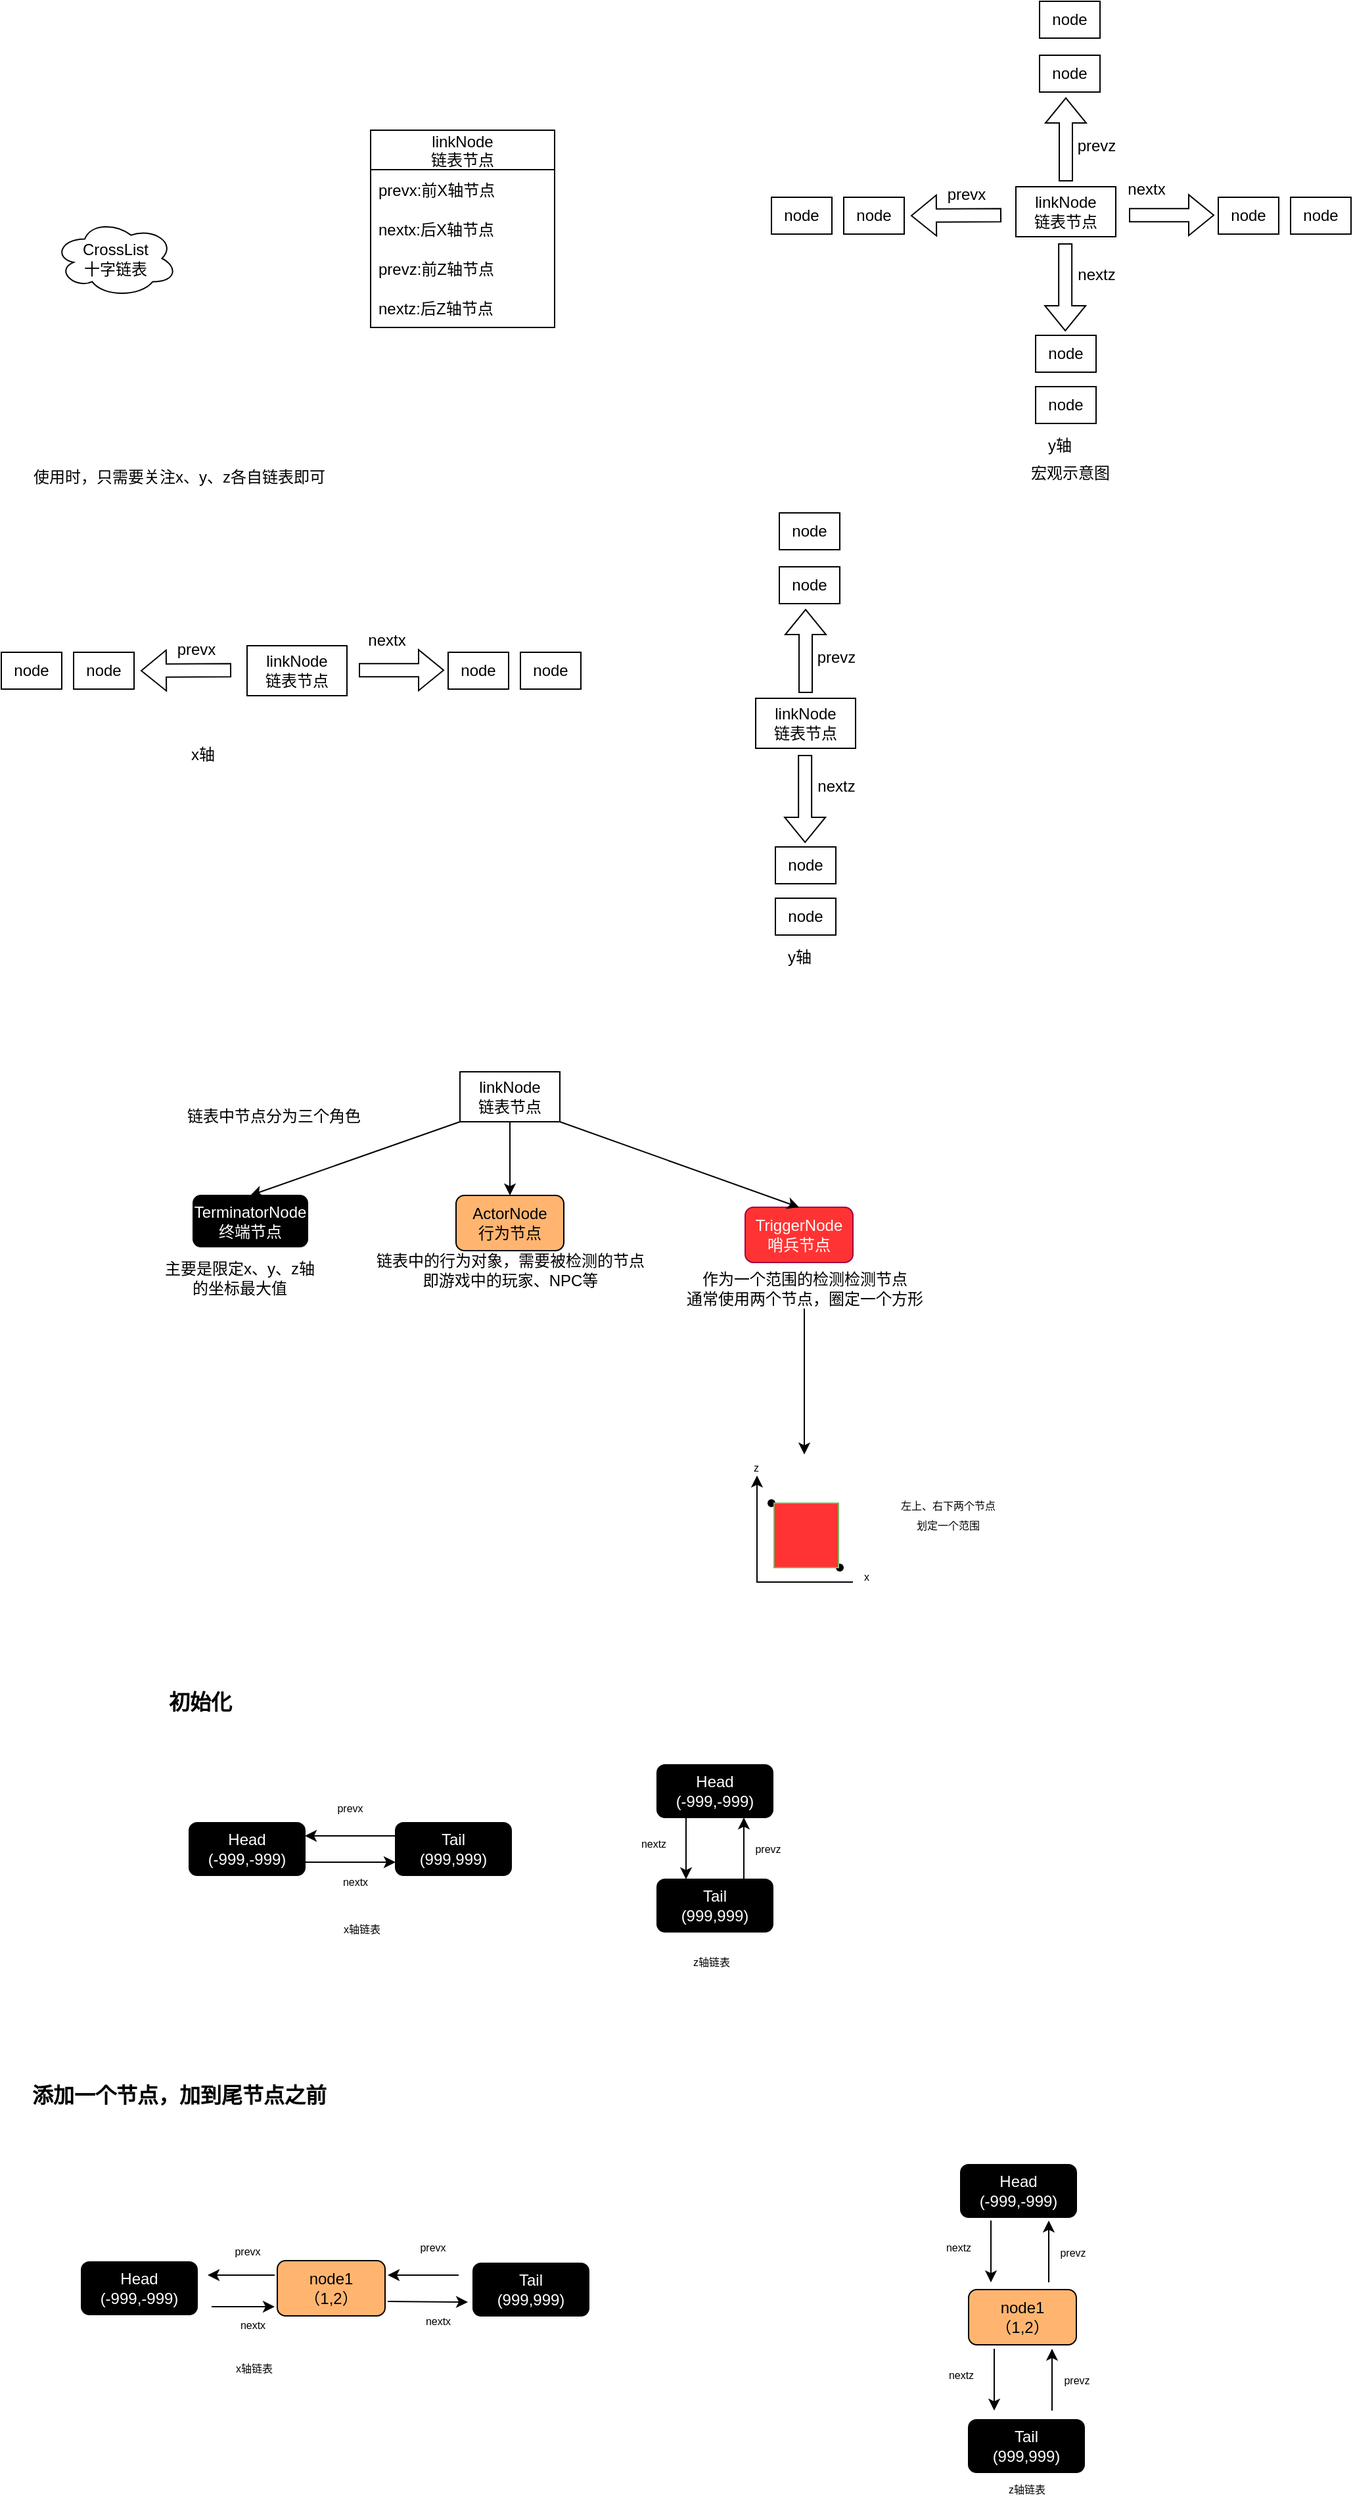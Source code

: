 <mxfile version="15.5.9" type="github">
  <diagram id="7__NHR40UmP4EpxoBmli" name="Page-1">
    <mxGraphModel dx="1950" dy="1244" grid="0" gridSize="10" guides="1" tooltips="1" connect="1" arrows="1" fold="1" page="0" pageScale="1" pageWidth="827" pageHeight="1169" math="0" shadow="0">
      <root>
        <mxCell id="0" />
        <mxCell id="1" parent="0" />
        <mxCell id="J2Jdq49523zMRXXccdFL-5" value="&lt;span&gt;CrossList&lt;/span&gt;&lt;br&gt;&lt;span&gt;十字链表&lt;/span&gt;" style="ellipse;shape=cloud;whiteSpace=wrap;html=1;" vertex="1" parent="1">
          <mxGeometry x="-86" y="-48" width="94" height="59" as="geometry" />
        </mxCell>
        <mxCell id="J2Jdq49523zMRXXccdFL-6" value="&lt;font color=&quot;#ffffff&quot;&gt;TerminatorNode&lt;br&gt;终端节点&lt;/font&gt;" style="rounded=1;whiteSpace=wrap;html=1;strokeColor=#000000;fillColor=#000000;" vertex="1" parent="1">
          <mxGeometry x="20" y="694" width="87" height="39" as="geometry" />
        </mxCell>
        <mxCell id="J2Jdq49523zMRXXccdFL-7" value="&lt;span&gt;linkNode&lt;/span&gt;&lt;br&gt;&lt;span&gt;链表节点&lt;/span&gt;" style="rounded=0;whiteSpace=wrap;html=1;" vertex="1" parent="1">
          <mxGeometry x="223" y="600" width="76" height="38" as="geometry" />
        </mxCell>
        <mxCell id="J2Jdq49523zMRXXccdFL-8" value="" style="endArrow=classic;html=1;rounded=0;exitX=0;exitY=1;exitDx=0;exitDy=0;entryX=0.5;entryY=0;entryDx=0;entryDy=0;" edge="1" parent="1" source="J2Jdq49523zMRXXccdFL-7" target="J2Jdq49523zMRXXccdFL-6">
          <mxGeometry width="50" height="50" relative="1" as="geometry">
            <mxPoint x="325" y="825" as="sourcePoint" />
            <mxPoint x="375" y="775" as="targetPoint" />
          </mxGeometry>
        </mxCell>
        <mxCell id="J2Jdq49523zMRXXccdFL-10" value="ActorNode&lt;br&gt;行为节点" style="rounded=1;whiteSpace=wrap;html=1;fillColor=#FFB570;" vertex="1" parent="1">
          <mxGeometry x="220" y="694" width="82" height="42" as="geometry" />
        </mxCell>
        <mxCell id="J2Jdq49523zMRXXccdFL-11" value="" style="endArrow=classic;html=1;rounded=0;exitX=0.5;exitY=1;exitDx=0;exitDy=0;entryX=0.5;entryY=0;entryDx=0;entryDy=0;" edge="1" parent="1" target="J2Jdq49523zMRXXccdFL-10" source="J2Jdq49523zMRXXccdFL-7">
          <mxGeometry width="50" height="50" relative="1" as="geometry">
            <mxPoint x="259" y="638" as="sourcePoint" />
            <mxPoint x="489" y="775" as="targetPoint" />
          </mxGeometry>
        </mxCell>
        <mxCell id="J2Jdq49523zMRXXccdFL-12" value="TriggerNode&lt;br&gt;哨兵节点" style="rounded=1;whiteSpace=wrap;html=1;fillColor=#FF3333;fontColor=#ffffff;strokeColor=#A50040;" vertex="1" parent="1">
          <mxGeometry x="440" y="703" width="82" height="42" as="geometry" />
        </mxCell>
        <mxCell id="J2Jdq49523zMRXXccdFL-13" value="" style="endArrow=classic;html=1;rounded=0;exitX=1;exitY=1;exitDx=0;exitDy=0;entryX=0.5;entryY=0;entryDx=0;entryDy=0;" edge="1" parent="1" target="J2Jdq49523zMRXXccdFL-12" source="J2Jdq49523zMRXXccdFL-7">
          <mxGeometry width="50" height="50" relative="1" as="geometry">
            <mxPoint x="463" y="638" as="sourcePoint" />
            <mxPoint x="615" y="775" as="targetPoint" />
          </mxGeometry>
        </mxCell>
        <mxCell id="J2Jdq49523zMRXXccdFL-14" value="&lt;span&gt;linkNode&lt;/span&gt;&lt;br&gt;&lt;span&gt;链表节点&lt;/span&gt;" style="rounded=0;whiteSpace=wrap;html=1;" vertex="1" parent="1">
          <mxGeometry x="448" y="316" width="76" height="38" as="geometry" />
        </mxCell>
        <mxCell id="J2Jdq49523zMRXXccdFL-19" value="linkNode&#xa;链表节点" style="swimlane;fontStyle=0;childLayout=stackLayout;horizontal=1;startSize=30;horizontalStack=0;resizeParent=1;resizeParentMax=0;resizeLast=0;collapsible=1;marginBottom=0;" vertex="1" parent="1">
          <mxGeometry x="155" y="-116" width="140" height="150" as="geometry" />
        </mxCell>
        <mxCell id="J2Jdq49523zMRXXccdFL-20" value="prevx:前X轴节点" style="text;strokeColor=none;fillColor=none;align=left;verticalAlign=middle;spacingLeft=4;spacingRight=4;overflow=hidden;points=[[0,0.5],[1,0.5]];portConstraint=eastwest;rotatable=0;" vertex="1" parent="J2Jdq49523zMRXXccdFL-19">
          <mxGeometry y="30" width="140" height="30" as="geometry" />
        </mxCell>
        <mxCell id="J2Jdq49523zMRXXccdFL-21" value="nextx:后X轴节点" style="text;strokeColor=none;fillColor=none;align=left;verticalAlign=middle;spacingLeft=4;spacingRight=4;overflow=hidden;points=[[0,0.5],[1,0.5]];portConstraint=eastwest;rotatable=0;" vertex="1" parent="J2Jdq49523zMRXXccdFL-19">
          <mxGeometry y="60" width="140" height="30" as="geometry" />
        </mxCell>
        <mxCell id="J2Jdq49523zMRXXccdFL-34" value="prevz:前Z轴节点" style="text;strokeColor=none;fillColor=none;align=left;verticalAlign=middle;spacingLeft=4;spacingRight=4;overflow=hidden;points=[[0,0.5],[1,0.5]];portConstraint=eastwest;rotatable=0;" vertex="1" parent="J2Jdq49523zMRXXccdFL-19">
          <mxGeometry y="90" width="140" height="30" as="geometry" />
        </mxCell>
        <mxCell id="J2Jdq49523zMRXXccdFL-33" value="nextz:后Z轴节点" style="text;strokeColor=none;fillColor=none;align=left;verticalAlign=middle;spacingLeft=4;spacingRight=4;overflow=hidden;points=[[0,0.5],[1,0.5]];portConstraint=eastwest;rotatable=0;" vertex="1" parent="J2Jdq49523zMRXXccdFL-19">
          <mxGeometry y="120" width="140" height="30" as="geometry" />
        </mxCell>
        <mxCell id="J2Jdq49523zMRXXccdFL-36" value="" style="shape=flexArrow;endArrow=classic;html=1;rounded=0;" edge="1" parent="1">
          <mxGeometry width="50" height="50" relative="1" as="geometry">
            <mxPoint x="486" y="312" as="sourcePoint" />
            <mxPoint x="486" y="248" as="targetPoint" />
          </mxGeometry>
        </mxCell>
        <mxCell id="J2Jdq49523zMRXXccdFL-37" value="" style="shape=flexArrow;endArrow=classic;html=1;rounded=0;" edge="1" parent="1">
          <mxGeometry width="50" height="50" relative="1" as="geometry">
            <mxPoint x="485.58" y="359" as="sourcePoint" />
            <mxPoint x="485.58" y="426" as="targetPoint" />
          </mxGeometry>
        </mxCell>
        <mxCell id="J2Jdq49523zMRXXccdFL-38" value="" style="shape=flexArrow;endArrow=classic;html=1;rounded=0;" edge="1" parent="1">
          <mxGeometry width="50" height="50" relative="1" as="geometry">
            <mxPoint x="732" y="-51.42" as="sourcePoint" />
            <mxPoint x="797" y="-51.42" as="targetPoint" />
          </mxGeometry>
        </mxCell>
        <mxCell id="J2Jdq49523zMRXXccdFL-39" value="" style="shape=flexArrow;endArrow=classic;html=1;rounded=0;" edge="1" parent="1">
          <mxGeometry width="50" height="50" relative="1" as="geometry">
            <mxPoint x="635" y="-51.42" as="sourcePoint" />
            <mxPoint x="566" y="-51" as="targetPoint" />
          </mxGeometry>
        </mxCell>
        <mxCell id="J2Jdq49523zMRXXccdFL-40" value="prevx" style="text;html=1;align=center;verticalAlign=middle;resizable=0;points=[];autosize=1;strokeColor=none;fillColor=none;" vertex="1" parent="1">
          <mxGeometry x="588" y="-76" width="40" height="18" as="geometry" />
        </mxCell>
        <mxCell id="J2Jdq49523zMRXXccdFL-41" value="nextx" style="text;html=1;align=center;verticalAlign=middle;resizable=0;points=[];autosize=1;strokeColor=none;fillColor=none;" vertex="1" parent="1">
          <mxGeometry x="725" y="-80" width="39" height="18" as="geometry" />
        </mxCell>
        <mxCell id="J2Jdq49523zMRXXccdFL-42" value="prevz" style="text;html=1;align=center;verticalAlign=middle;resizable=0;points=[];autosize=1;strokeColor=none;fillColor=none;" vertex="1" parent="1">
          <mxGeometry x="489" y="276" width="40" height="18" as="geometry" />
        </mxCell>
        <mxCell id="J2Jdq49523zMRXXccdFL-43" value="nextz" style="text;html=1;align=center;verticalAlign=middle;resizable=0;points=[];autosize=1;strokeColor=none;fillColor=none;" vertex="1" parent="1">
          <mxGeometry x="489" y="374" width="39" height="18" as="geometry" />
        </mxCell>
        <mxCell id="J2Jdq49523zMRXXccdFL-44" value="node" style="rounded=0;whiteSpace=wrap;html=1;" vertex="1" parent="1">
          <mxGeometry x="855" y="-65" width="46" height="28" as="geometry" />
        </mxCell>
        <mxCell id="J2Jdq49523zMRXXccdFL-45" value="node" style="rounded=0;whiteSpace=wrap;html=1;" vertex="1" parent="1">
          <mxGeometry x="800" y="-65" width="46" height="28" as="geometry" />
        </mxCell>
        <mxCell id="J2Jdq49523zMRXXccdFL-46" value="node" style="rounded=0;whiteSpace=wrap;html=1;" vertex="1" parent="1">
          <mxGeometry x="515" y="-65" width="46" height="28" as="geometry" />
        </mxCell>
        <mxCell id="J2Jdq49523zMRXXccdFL-47" value="node" style="rounded=0;whiteSpace=wrap;html=1;" vertex="1" parent="1">
          <mxGeometry x="466" y="175" width="46" height="28" as="geometry" />
        </mxCell>
        <mxCell id="J2Jdq49523zMRXXccdFL-48" value="node" style="rounded=0;whiteSpace=wrap;html=1;" vertex="1" parent="1">
          <mxGeometry x="466" y="216" width="46" height="28" as="geometry" />
        </mxCell>
        <mxCell id="J2Jdq49523zMRXXccdFL-49" value="node" style="rounded=0;whiteSpace=wrap;html=1;" vertex="1" parent="1">
          <mxGeometry x="460" y="-65" width="46" height="28" as="geometry" />
        </mxCell>
        <mxCell id="J2Jdq49523zMRXXccdFL-50" value="node" style="rounded=0;whiteSpace=wrap;html=1;" vertex="1" parent="1">
          <mxGeometry x="463" y="429" width="46" height="28" as="geometry" />
        </mxCell>
        <mxCell id="J2Jdq49523zMRXXccdFL-51" value="node" style="rounded=0;whiteSpace=wrap;html=1;" vertex="1" parent="1">
          <mxGeometry x="463" y="468" width="46" height="28" as="geometry" />
        </mxCell>
        <mxCell id="J2Jdq49523zMRXXccdFL-52" value="链表中节点分为三个角色" style="text;html=1;align=center;verticalAlign=middle;resizable=0;points=[];autosize=1;strokeColor=none;fillColor=none;" vertex="1" parent="1">
          <mxGeometry x="10" y="625" width="142" height="18" as="geometry" />
        </mxCell>
        <mxCell id="J2Jdq49523zMRXXccdFL-53" value="主要是限定x、y、z轴&lt;br&gt;的坐标最大值" style="text;html=1;align=center;verticalAlign=middle;resizable=0;points=[];autosize=1;strokeColor=none;fillColor=none;" vertex="1" parent="1">
          <mxGeometry x="-7" y="741" width="124" height="31" as="geometry" />
        </mxCell>
        <mxCell id="J2Jdq49523zMRXXccdFL-54" value="链表中的行为对象，需要被检测的节点&lt;br&gt;即游戏中的玩家、NPC等" style="text;html=1;align=center;verticalAlign=middle;resizable=0;points=[];autosize=1;strokeColor=none;fillColor=none;" vertex="1" parent="1">
          <mxGeometry x="154" y="735" width="214" height="31" as="geometry" />
        </mxCell>
        <mxCell id="J2Jdq49523zMRXXccdFL-55" value="作为一个范围的检测检测节点&lt;br&gt;通常使用两个节点，圈定一个方形" style="text;html=1;align=center;verticalAlign=middle;resizable=0;points=[];autosize=1;strokeColor=none;fillColor=none;" vertex="1" parent="1">
          <mxGeometry x="390" y="749" width="190" height="31" as="geometry" />
        </mxCell>
        <mxCell id="J2Jdq49523zMRXXccdFL-56" value="宏观示意图" style="text;html=1;align=center;verticalAlign=middle;resizable=0;points=[];autosize=1;strokeColor=none;fillColor=none;" vertex="1" parent="1">
          <mxGeometry x="652" y="136" width="70" height="18" as="geometry" />
        </mxCell>
        <mxCell id="J2Jdq49523zMRXXccdFL-57" value="&lt;span&gt;linkNode&lt;/span&gt;&lt;br&gt;&lt;span&gt;链表节点&lt;/span&gt;" style="rounded=0;whiteSpace=wrap;html=1;" vertex="1" parent="1">
          <mxGeometry x="61" y="276" width="76" height="38" as="geometry" />
        </mxCell>
        <mxCell id="J2Jdq49523zMRXXccdFL-58" value="" style="shape=flexArrow;endArrow=classic;html=1;rounded=0;" edge="1" parent="1">
          <mxGeometry width="50" height="50" relative="1" as="geometry">
            <mxPoint x="146" y="294.58" as="sourcePoint" />
            <mxPoint x="211" y="294.58" as="targetPoint" />
          </mxGeometry>
        </mxCell>
        <mxCell id="J2Jdq49523zMRXXccdFL-59" value="" style="shape=flexArrow;endArrow=classic;html=1;rounded=0;" edge="1" parent="1">
          <mxGeometry width="50" height="50" relative="1" as="geometry">
            <mxPoint x="49" y="294.58" as="sourcePoint" />
            <mxPoint x="-20" y="295" as="targetPoint" />
          </mxGeometry>
        </mxCell>
        <mxCell id="J2Jdq49523zMRXXccdFL-60" value="prevx" style="text;html=1;align=center;verticalAlign=middle;resizable=0;points=[];autosize=1;strokeColor=none;fillColor=none;" vertex="1" parent="1">
          <mxGeometry x="2" y="270" width="40" height="18" as="geometry" />
        </mxCell>
        <mxCell id="J2Jdq49523zMRXXccdFL-61" value="nextx" style="text;html=1;align=center;verticalAlign=middle;resizable=0;points=[];autosize=1;strokeColor=none;fillColor=none;" vertex="1" parent="1">
          <mxGeometry x="147" y="263" width="39" height="18" as="geometry" />
        </mxCell>
        <mxCell id="J2Jdq49523zMRXXccdFL-62" value="node" style="rounded=0;whiteSpace=wrap;html=1;" vertex="1" parent="1">
          <mxGeometry x="269" y="281" width="46" height="28" as="geometry" />
        </mxCell>
        <mxCell id="J2Jdq49523zMRXXccdFL-63" value="node" style="rounded=0;whiteSpace=wrap;html=1;" vertex="1" parent="1">
          <mxGeometry x="214" y="281" width="46" height="28" as="geometry" />
        </mxCell>
        <mxCell id="J2Jdq49523zMRXXccdFL-64" value="node" style="rounded=0;whiteSpace=wrap;html=1;" vertex="1" parent="1">
          <mxGeometry x="-71" y="281" width="46" height="28" as="geometry" />
        </mxCell>
        <mxCell id="J2Jdq49523zMRXXccdFL-65" value="node" style="rounded=0;whiteSpace=wrap;html=1;" vertex="1" parent="1">
          <mxGeometry x="-126" y="281" width="46" height="28" as="geometry" />
        </mxCell>
        <mxCell id="J2Jdq49523zMRXXccdFL-66" value="使用时，只需要关注x、y、z各自链表即可" style="text;html=1;align=center;verticalAlign=middle;resizable=0;points=[];autosize=1;strokeColor=none;fillColor=none;" vertex="1" parent="1">
          <mxGeometry x="-107" y="139" width="232" height="18" as="geometry" />
        </mxCell>
        <mxCell id="J2Jdq49523zMRXXccdFL-67" value="x轴" style="text;html=1;align=center;verticalAlign=middle;resizable=0;points=[];autosize=1;strokeColor=none;fillColor=none;" vertex="1" parent="1">
          <mxGeometry x="13" y="350" width="28" height="18" as="geometry" />
        </mxCell>
        <mxCell id="J2Jdq49523zMRXXccdFL-68" value="y轴" style="text;html=1;align=center;verticalAlign=middle;resizable=0;points=[];autosize=1;strokeColor=none;fillColor=none;" vertex="1" parent="1">
          <mxGeometry x="467" y="504" width="28" height="18" as="geometry" />
        </mxCell>
        <mxCell id="J2Jdq49523zMRXXccdFL-69" value="" style="shape=waypoint;sketch=0;size=6;pointerEvents=1;points=[];fillColor=none;resizable=0;rotatable=0;perimeter=centerPerimeter;snapToPoint=1;" vertex="1" parent="1">
          <mxGeometry x="492" y="957" width="40" height="40" as="geometry" />
        </mxCell>
        <mxCell id="J2Jdq49523zMRXXccdFL-70" value="" style="shape=waypoint;sketch=0;size=6;pointerEvents=1;points=[];fillColor=none;resizable=0;rotatable=0;perimeter=centerPerimeter;snapToPoint=1;" vertex="1" parent="1">
          <mxGeometry x="440" y="908" width="40" height="40" as="geometry" />
        </mxCell>
        <mxCell id="J2Jdq49523zMRXXccdFL-71" value="" style="whiteSpace=wrap;html=1;aspect=fixed;fillColor=#FF3333;strokeColor=#82b366;" vertex="1" parent="1">
          <mxGeometry x="462" y="928" width="49" height="49" as="geometry" />
        </mxCell>
        <mxCell id="J2Jdq49523zMRXXccdFL-72" value="" style="endArrow=classic;html=1;rounded=0;" edge="1" parent="1" source="J2Jdq49523zMRXXccdFL-55">
          <mxGeometry width="50" height="50" relative="1" as="geometry">
            <mxPoint x="436" y="776" as="sourcePoint" />
            <mxPoint x="485" y="891" as="targetPoint" />
          </mxGeometry>
        </mxCell>
        <mxCell id="J2Jdq49523zMRXXccdFL-73" value="&lt;font style=&quot;font-size: 8px&quot;&gt;左上、右下两个节点&lt;br style=&quot;font-size: 8px&quot;&gt;划定一个范围&lt;/font&gt;" style="text;html=1;align=center;verticalAlign=middle;resizable=0;points=[];autosize=1;strokeColor=none;fillColor=none;" vertex="1" parent="1">
          <mxGeometry x="535" y="920" width="118" height="31" as="geometry" />
        </mxCell>
        <mxCell id="J2Jdq49523zMRXXccdFL-74" value="" style="edgeStyle=segmentEdgeStyle;endArrow=classic;html=1;rounded=0;fontSize=8;" edge="1" parent="1">
          <mxGeometry width="50" height="50" relative="1" as="geometry">
            <mxPoint x="522" y="988" as="sourcePoint" />
            <mxPoint x="449" y="907" as="targetPoint" />
          </mxGeometry>
        </mxCell>
        <mxCell id="J2Jdq49523zMRXXccdFL-75" value="x" style="text;html=1;align=center;verticalAlign=middle;resizable=0;points=[];autosize=1;strokeColor=none;fillColor=none;fontSize=8;" vertex="1" parent="1">
          <mxGeometry x="524" y="977" width="16" height="14" as="geometry" />
        </mxCell>
        <mxCell id="J2Jdq49523zMRXXccdFL-76" value="z" style="text;html=1;align=center;verticalAlign=middle;resizable=0;points=[];autosize=1;strokeColor=none;fillColor=none;fontSize=8;" vertex="1" parent="1">
          <mxGeometry x="440" y="894" width="16" height="14" as="geometry" />
        </mxCell>
        <mxCell id="J2Jdq49523zMRXXccdFL-78" value="&lt;font style=&quot;font-size: 16px&quot;&gt;&lt;b&gt;初始化&lt;/b&gt;&lt;/font&gt;" style="text;html=1;align=center;verticalAlign=middle;resizable=0;points=[];autosize=1;strokeColor=none;fillColor=none;fontSize=8;" vertex="1" parent="1">
          <mxGeometry x="-4" y="1071" width="58" height="15" as="geometry" />
        </mxCell>
        <mxCell id="J2Jdq49523zMRXXccdFL-80" value="&lt;span style=&quot;color: rgb(255 , 255 , 255)&quot;&gt;Head&lt;/span&gt;&lt;br style=&quot;color: rgb(255 , 255 , 255)&quot;&gt;&lt;span style=&quot;color: rgb(255 , 255 , 255)&quot;&gt;(-999,-999)&lt;/span&gt;" style="rounded=1;whiteSpace=wrap;html=1;strokeColor=#000000;fillColor=#000000;" vertex="1" parent="1">
          <mxGeometry x="373" y="1127" width="88" height="40" as="geometry" />
        </mxCell>
        <mxCell id="J2Jdq49523zMRXXccdFL-81" value="&lt;span style=&quot;color: rgb(255 , 255 , 255)&quot;&gt;Tail&lt;/span&gt;&lt;br style=&quot;color: rgb(255 , 255 , 255)&quot;&gt;&lt;span style=&quot;color: rgb(255 , 255 , 255)&quot;&gt;(999,999)&lt;/span&gt;" style="rounded=1;whiteSpace=wrap;html=1;strokeColor=#000000;fillColor=#000000;" vertex="1" parent="1">
          <mxGeometry x="373" y="1214" width="88" height="40" as="geometry" />
        </mxCell>
        <mxCell id="J2Jdq49523zMRXXccdFL-82" value="" style="endArrow=classic;html=1;rounded=0;fontSize=8;fontColor=#FFFFFF;exitX=0.25;exitY=1;exitDx=0;exitDy=0;entryX=0.25;entryY=0;entryDx=0;entryDy=0;" edge="1" parent="1" source="J2Jdq49523zMRXXccdFL-80" target="J2Jdq49523zMRXXccdFL-81">
          <mxGeometry width="50" height="50" relative="1" as="geometry">
            <mxPoint x="812" y="1116" as="sourcePoint" />
            <mxPoint x="862" y="1066" as="targetPoint" />
          </mxGeometry>
        </mxCell>
        <mxCell id="J2Jdq49523zMRXXccdFL-83" value="&lt;font color=&quot;#000000&quot;&gt;nextz&lt;/font&gt;" style="text;html=1;align=center;verticalAlign=middle;resizable=0;points=[];autosize=1;strokeColor=none;fillColor=none;fontSize=8;fontColor=#FFFFFF;" vertex="1" parent="1">
          <mxGeometry x="350" y="1180" width="39" height="14" as="geometry" />
        </mxCell>
        <mxCell id="J2Jdq49523zMRXXccdFL-84" value="" style="endArrow=classic;html=1;rounded=0;fontSize=8;fontColor=#000000;exitX=0.75;exitY=0;exitDx=0;exitDy=0;entryX=0.75;entryY=1;entryDx=0;entryDy=0;" edge="1" parent="1" source="J2Jdq49523zMRXXccdFL-81" target="J2Jdq49523zMRXXccdFL-80">
          <mxGeometry width="50" height="50" relative="1" as="geometry">
            <mxPoint x="812" y="1116" as="sourcePoint" />
            <mxPoint x="862" y="1066" as="targetPoint" />
          </mxGeometry>
        </mxCell>
        <mxCell id="J2Jdq49523zMRXXccdFL-85" value="prevz" style="text;html=1;align=center;verticalAlign=middle;resizable=0;points=[];autosize=1;strokeColor=none;fillColor=none;fontSize=8;fontColor=#000000;" vertex="1" parent="1">
          <mxGeometry x="437" y="1184" width="40" height="14" as="geometry" />
        </mxCell>
        <mxCell id="J2Jdq49523zMRXXccdFL-86" value="z轴链表" style="text;html=1;align=center;verticalAlign=middle;resizable=0;points=[];autosize=1;strokeColor=none;fillColor=none;fontSize=8;fontColor=#000000;" vertex="1" parent="1">
          <mxGeometry x="388" y="1270" width="52" height="14" as="geometry" />
        </mxCell>
        <mxCell id="J2Jdq49523zMRXXccdFL-87" value="&lt;font color=&quot;#ffffff&quot;&gt;Head&lt;br&gt;(-999,-999)&lt;br&gt;&lt;/font&gt;" style="rounded=1;whiteSpace=wrap;html=1;strokeColor=#000000;fillColor=#000000;" vertex="1" parent="1">
          <mxGeometry x="17" y="1171" width="88" height="40" as="geometry" />
        </mxCell>
        <mxCell id="J2Jdq49523zMRXXccdFL-88" value="&lt;font color=&quot;#ffffff&quot;&gt;Tail&lt;br&gt;(999,999)&lt;br&gt;&lt;/font&gt;" style="rounded=1;whiteSpace=wrap;html=1;strokeColor=#000000;fillColor=#000000;" vertex="1" parent="1">
          <mxGeometry x="174" y="1171" width="88" height="40" as="geometry" />
        </mxCell>
        <mxCell id="J2Jdq49523zMRXXccdFL-90" value="&lt;font color=&quot;#000000&quot;&gt;nextx&lt;/font&gt;" style="text;html=1;align=center;verticalAlign=middle;resizable=0;points=[];autosize=1;strokeColor=none;fillColor=none;fontSize=8;fontColor=#FFFFFF;" vertex="1" parent="1">
          <mxGeometry x="123" y="1209" width="39" height="14" as="geometry" />
        </mxCell>
        <mxCell id="J2Jdq49523zMRXXccdFL-92" value="prevx" style="text;html=1;align=center;verticalAlign=middle;resizable=0;points=[];autosize=1;strokeColor=none;fillColor=none;fontSize=8;fontColor=#000000;" vertex="1" parent="1">
          <mxGeometry x="119" y="1153" width="40" height="14" as="geometry" />
        </mxCell>
        <mxCell id="J2Jdq49523zMRXXccdFL-93" value="x轴链表" style="text;html=1;align=center;verticalAlign=middle;resizable=0;points=[];autosize=1;strokeColor=none;fillColor=none;fontSize=8;fontColor=#000000;" vertex="1" parent="1">
          <mxGeometry x="122" y="1245" width="52" height="14" as="geometry" />
        </mxCell>
        <mxCell id="J2Jdq49523zMRXXccdFL-95" value="" style="endArrow=classic;html=1;rounded=0;fontSize=8;fontColor=#000000;exitX=0;exitY=0.25;exitDx=0;exitDy=0;entryX=1;entryY=0.25;entryDx=0;entryDy=0;" edge="1" parent="1" source="J2Jdq49523zMRXXccdFL-88" target="J2Jdq49523zMRXXccdFL-87">
          <mxGeometry width="50" height="50" relative="1" as="geometry">
            <mxPoint x="292" y="1116" as="sourcePoint" />
            <mxPoint x="342" y="1066" as="targetPoint" />
          </mxGeometry>
        </mxCell>
        <mxCell id="J2Jdq49523zMRXXccdFL-96" value="" style="endArrow=classic;html=1;rounded=0;fontSize=8;fontColor=#000000;exitX=1;exitY=0.75;exitDx=0;exitDy=0;entryX=0;entryY=0.75;entryDx=0;entryDy=0;" edge="1" parent="1" source="J2Jdq49523zMRXXccdFL-87" target="J2Jdq49523zMRXXccdFL-88">
          <mxGeometry width="50" height="50" relative="1" as="geometry">
            <mxPoint x="184" y="1191" as="sourcePoint" />
            <mxPoint x="115" y="1191" as="targetPoint" />
          </mxGeometry>
        </mxCell>
        <mxCell id="J2Jdq49523zMRXXccdFL-97" value="&lt;span style=&quot;font-size: 16px&quot;&gt;&lt;b&gt;添加一个节点，加到尾节点之前&lt;/b&gt;&lt;/span&gt;" style="text;html=1;align=center;verticalAlign=middle;resizable=0;points=[];autosize=1;strokeColor=none;fillColor=none;fontSize=8;" vertex="1" parent="1">
          <mxGeometry x="-108" y="1370" width="234" height="15" as="geometry" />
        </mxCell>
        <mxCell id="J2Jdq49523zMRXXccdFL-98" value="&lt;span style=&quot;color: rgb(255 , 255 , 255)&quot;&gt;Head&lt;/span&gt;&lt;br style=&quot;color: rgb(255 , 255 , 255)&quot;&gt;&lt;span style=&quot;color: rgb(255 , 255 , 255)&quot;&gt;(-999,-999)&lt;/span&gt;" style="rounded=1;whiteSpace=wrap;html=1;strokeColor=#000000;fillColor=#000000;" vertex="1" parent="1">
          <mxGeometry x="604" y="1431" width="88" height="40" as="geometry" />
        </mxCell>
        <mxCell id="J2Jdq49523zMRXXccdFL-99" value="&lt;span style=&quot;color: rgb(255 , 255 , 255)&quot;&gt;Tail&lt;/span&gt;&lt;br style=&quot;color: rgb(255 , 255 , 255)&quot;&gt;&lt;span style=&quot;color: rgb(255 , 255 , 255)&quot;&gt;(999,999)&lt;/span&gt;" style="rounded=1;whiteSpace=wrap;html=1;strokeColor=#000000;fillColor=#000000;" vertex="1" parent="1">
          <mxGeometry x="610" y="1625" width="88" height="40" as="geometry" />
        </mxCell>
        <mxCell id="J2Jdq49523zMRXXccdFL-104" value="z轴链表" style="text;html=1;align=center;verticalAlign=middle;resizable=0;points=[];autosize=1;strokeColor=none;fillColor=none;fontSize=8;fontColor=#000000;" vertex="1" parent="1">
          <mxGeometry x="628" y="1671" width="52" height="14" as="geometry" />
        </mxCell>
        <mxCell id="J2Jdq49523zMRXXccdFL-105" value="&lt;font color=&quot;#ffffff&quot;&gt;Head&lt;br&gt;(-999,-999)&lt;/font&gt;" style="rounded=1;whiteSpace=wrap;html=1;strokeColor=#000000;fillColor=#000000;" vertex="1" parent="1">
          <mxGeometry x="-65" y="1505" width="88" height="40" as="geometry" />
        </mxCell>
        <mxCell id="J2Jdq49523zMRXXccdFL-106" value="&lt;font color=&quot;#ffffff&quot;&gt;Tail&lt;br&gt;(999,999)&lt;/font&gt;" style="rounded=1;whiteSpace=wrap;html=1;strokeColor=#000000;fillColor=#000000;" vertex="1" parent="1">
          <mxGeometry x="233" y="1506" width="88" height="40" as="geometry" />
        </mxCell>
        <mxCell id="J2Jdq49523zMRXXccdFL-109" value="x轴链表" style="text;html=1;align=center;verticalAlign=middle;resizable=0;points=[];autosize=1;strokeColor=none;fillColor=none;fontSize=8;fontColor=#000000;" vertex="1" parent="1">
          <mxGeometry x="40" y="1579" width="52" height="14" as="geometry" />
        </mxCell>
        <mxCell id="J2Jdq49523zMRXXccdFL-112" value="node1&lt;br&gt;（1,2）" style="rounded=1;whiteSpace=wrap;html=1;fillColor=#FFB570;" vertex="1" parent="1">
          <mxGeometry x="84" y="1504" width="82" height="42" as="geometry" />
        </mxCell>
        <mxCell id="J2Jdq49523zMRXXccdFL-115" value="&lt;font color=&quot;#000000&quot;&gt;nextx&lt;/font&gt;" style="text;html=1;align=center;verticalAlign=middle;resizable=0;points=[];autosize=1;strokeColor=none;fillColor=none;fontSize=8;fontColor=#FFFFFF;" vertex="1" parent="1">
          <mxGeometry x="186" y="1543" width="39" height="14" as="geometry" />
        </mxCell>
        <mxCell id="J2Jdq49523zMRXXccdFL-116" value="prevx" style="text;html=1;align=center;verticalAlign=middle;resizable=0;points=[];autosize=1;strokeColor=none;fillColor=none;fontSize=8;fontColor=#000000;" vertex="1" parent="1">
          <mxGeometry x="182" y="1487" width="40" height="14" as="geometry" />
        </mxCell>
        <mxCell id="J2Jdq49523zMRXXccdFL-117" value="" style="endArrow=classic;html=1;rounded=0;fontSize=8;fontColor=#000000;entryX=1;entryY=0.25;entryDx=0;entryDy=0;" edge="1" parent="1">
          <mxGeometry width="50" height="50" relative="1" as="geometry">
            <mxPoint x="222" y="1515" as="sourcePoint" />
            <mxPoint x="168" y="1515" as="targetPoint" />
          </mxGeometry>
        </mxCell>
        <mxCell id="J2Jdq49523zMRXXccdFL-118" value="" style="endArrow=classic;html=1;rounded=0;fontSize=8;fontColor=#000000;exitX=1;exitY=0.75;exitDx=0;exitDy=0;entryX=0;entryY=0.75;entryDx=0;entryDy=0;" edge="1" parent="1">
          <mxGeometry width="50" height="50" relative="1" as="geometry">
            <mxPoint x="168" y="1535" as="sourcePoint" />
            <mxPoint x="229.0" y="1535.5" as="targetPoint" />
          </mxGeometry>
        </mxCell>
        <mxCell id="J2Jdq49523zMRXXccdFL-119" value="&lt;font color=&quot;#000000&quot;&gt;nextx&lt;/font&gt;" style="text;html=1;align=center;verticalAlign=middle;resizable=0;points=[];autosize=1;strokeColor=none;fillColor=none;fontSize=8;fontColor=#FFFFFF;" vertex="1" parent="1">
          <mxGeometry x="45" y="1546" width="39" height="14" as="geometry" />
        </mxCell>
        <mxCell id="J2Jdq49523zMRXXccdFL-120" value="prevx" style="text;html=1;align=center;verticalAlign=middle;resizable=0;points=[];autosize=1;strokeColor=none;fillColor=none;fontSize=8;fontColor=#000000;" vertex="1" parent="1">
          <mxGeometry x="41" y="1490" width="40" height="14" as="geometry" />
        </mxCell>
        <mxCell id="J2Jdq49523zMRXXccdFL-121" value="" style="endArrow=classic;html=1;rounded=0;fontSize=8;fontColor=#000000;entryX=1;entryY=0.25;entryDx=0;entryDy=0;" edge="1" parent="1">
          <mxGeometry width="50" height="50" relative="1" as="geometry">
            <mxPoint x="82" y="1515" as="sourcePoint" />
            <mxPoint x="31" y="1515" as="targetPoint" />
          </mxGeometry>
        </mxCell>
        <mxCell id="J2Jdq49523zMRXXccdFL-122" value="" style="endArrow=classic;html=1;rounded=0;fontSize=8;fontColor=#000000;" edge="1" parent="1">
          <mxGeometry width="50" height="50" relative="1" as="geometry">
            <mxPoint x="34" y="1539" as="sourcePoint" />
            <mxPoint x="82" y="1539" as="targetPoint" />
          </mxGeometry>
        </mxCell>
        <mxCell id="J2Jdq49523zMRXXccdFL-123" value="node1&lt;br&gt;（1,2）" style="rounded=1;whiteSpace=wrap;html=1;fillColor=#FFB570;" vertex="1" parent="1">
          <mxGeometry x="610" y="1526" width="82" height="42" as="geometry" />
        </mxCell>
        <mxCell id="J2Jdq49523zMRXXccdFL-124" value="" style="endArrow=classic;html=1;rounded=0;fontSize=8;fontColor=#FFFFFF;exitX=0.25;exitY=1;exitDx=0;exitDy=0;entryX=0.25;entryY=0;entryDx=0;entryDy=0;" edge="1" parent="1">
          <mxGeometry width="50" height="50" relative="1" as="geometry">
            <mxPoint x="627" y="1473.5" as="sourcePoint" />
            <mxPoint x="627" y="1520.5" as="targetPoint" />
          </mxGeometry>
        </mxCell>
        <mxCell id="J2Jdq49523zMRXXccdFL-125" value="&lt;font color=&quot;#000000&quot;&gt;nextz&lt;/font&gt;" style="text;html=1;align=center;verticalAlign=middle;resizable=0;points=[];autosize=1;strokeColor=none;fillColor=none;fontSize=8;fontColor=#FFFFFF;" vertex="1" parent="1">
          <mxGeometry x="582" y="1486.5" width="39" height="14" as="geometry" />
        </mxCell>
        <mxCell id="J2Jdq49523zMRXXccdFL-126" value="" style="endArrow=classic;html=1;rounded=0;fontSize=8;fontColor=#000000;exitX=0.75;exitY=0;exitDx=0;exitDy=0;entryX=0.75;entryY=1;entryDx=0;entryDy=0;" edge="1" parent="1">
          <mxGeometry width="50" height="50" relative="1" as="geometry">
            <mxPoint x="671" y="1520.5" as="sourcePoint" />
            <mxPoint x="671" y="1473.5" as="targetPoint" />
          </mxGeometry>
        </mxCell>
        <mxCell id="J2Jdq49523zMRXXccdFL-127" value="prevz" style="text;html=1;align=center;verticalAlign=middle;resizable=0;points=[];autosize=1;strokeColor=none;fillColor=none;fontSize=8;fontColor=#000000;" vertex="1" parent="1">
          <mxGeometry x="669" y="1490.5" width="40" height="14" as="geometry" />
        </mxCell>
        <mxCell id="J2Jdq49523zMRXXccdFL-128" value="" style="endArrow=classic;html=1;rounded=0;fontSize=8;fontColor=#FFFFFF;exitX=0.25;exitY=1;exitDx=0;exitDy=0;entryX=0.25;entryY=0;entryDx=0;entryDy=0;" edge="1" parent="1">
          <mxGeometry width="50" height="50" relative="1" as="geometry">
            <mxPoint x="629.5" y="1571" as="sourcePoint" />
            <mxPoint x="629.5" y="1618" as="targetPoint" />
          </mxGeometry>
        </mxCell>
        <mxCell id="J2Jdq49523zMRXXccdFL-129" value="&lt;font color=&quot;#000000&quot;&gt;nextz&lt;/font&gt;" style="text;html=1;align=center;verticalAlign=middle;resizable=0;points=[];autosize=1;strokeColor=none;fillColor=none;fontSize=8;fontColor=#FFFFFF;" vertex="1" parent="1">
          <mxGeometry x="584.5" y="1584" width="39" height="14" as="geometry" />
        </mxCell>
        <mxCell id="J2Jdq49523zMRXXccdFL-130" value="" style="endArrow=classic;html=1;rounded=0;fontSize=8;fontColor=#000000;exitX=0.75;exitY=0;exitDx=0;exitDy=0;entryX=0.75;entryY=1;entryDx=0;entryDy=0;" edge="1" parent="1">
          <mxGeometry width="50" height="50" relative="1" as="geometry">
            <mxPoint x="673.5" y="1618" as="sourcePoint" />
            <mxPoint x="673.5" y="1571" as="targetPoint" />
          </mxGeometry>
        </mxCell>
        <mxCell id="J2Jdq49523zMRXXccdFL-131" value="prevz" style="text;html=1;align=center;verticalAlign=middle;resizable=0;points=[];autosize=1;strokeColor=none;fillColor=none;fontSize=8;fontColor=#000000;" vertex="1" parent="1">
          <mxGeometry x="671.5" y="1588" width="40" height="14" as="geometry" />
        </mxCell>
        <mxCell id="J2Jdq49523zMRXXccdFL-132" value="&lt;span&gt;linkNode&lt;/span&gt;&lt;br&gt;&lt;span&gt;链表节点&lt;/span&gt;" style="rounded=0;whiteSpace=wrap;html=1;" vertex="1" parent="1">
          <mxGeometry x="646" y="-73" width="76" height="38" as="geometry" />
        </mxCell>
        <mxCell id="J2Jdq49523zMRXXccdFL-133" value="" style="shape=flexArrow;endArrow=classic;html=1;rounded=0;" edge="1" parent="1">
          <mxGeometry width="50" height="50" relative="1" as="geometry">
            <mxPoint x="684" y="-77" as="sourcePoint" />
            <mxPoint x="684" y="-141" as="targetPoint" />
          </mxGeometry>
        </mxCell>
        <mxCell id="J2Jdq49523zMRXXccdFL-134" value="" style="shape=flexArrow;endArrow=classic;html=1;rounded=0;" edge="1" parent="1">
          <mxGeometry width="50" height="50" relative="1" as="geometry">
            <mxPoint x="683.58" y="-30" as="sourcePoint" />
            <mxPoint x="683.58" y="37" as="targetPoint" />
          </mxGeometry>
        </mxCell>
        <mxCell id="J2Jdq49523zMRXXccdFL-135" value="prevz" style="text;html=1;align=center;verticalAlign=middle;resizable=0;points=[];autosize=1;strokeColor=none;fillColor=none;" vertex="1" parent="1">
          <mxGeometry x="687" y="-113" width="40" height="18" as="geometry" />
        </mxCell>
        <mxCell id="J2Jdq49523zMRXXccdFL-136" value="nextz" style="text;html=1;align=center;verticalAlign=middle;resizable=0;points=[];autosize=1;strokeColor=none;fillColor=none;" vertex="1" parent="1">
          <mxGeometry x="687" y="-15" width="39" height="18" as="geometry" />
        </mxCell>
        <mxCell id="J2Jdq49523zMRXXccdFL-137" value="node" style="rounded=0;whiteSpace=wrap;html=1;" vertex="1" parent="1">
          <mxGeometry x="664" y="-214" width="46" height="28" as="geometry" />
        </mxCell>
        <mxCell id="J2Jdq49523zMRXXccdFL-138" value="node" style="rounded=0;whiteSpace=wrap;html=1;" vertex="1" parent="1">
          <mxGeometry x="664" y="-173" width="46" height="28" as="geometry" />
        </mxCell>
        <mxCell id="J2Jdq49523zMRXXccdFL-139" value="node" style="rounded=0;whiteSpace=wrap;html=1;" vertex="1" parent="1">
          <mxGeometry x="661" y="40" width="46" height="28" as="geometry" />
        </mxCell>
        <mxCell id="J2Jdq49523zMRXXccdFL-140" value="node" style="rounded=0;whiteSpace=wrap;html=1;" vertex="1" parent="1">
          <mxGeometry x="661" y="79" width="46" height="28" as="geometry" />
        </mxCell>
        <mxCell id="J2Jdq49523zMRXXccdFL-141" value="y轴" style="text;html=1;align=center;verticalAlign=middle;resizable=0;points=[];autosize=1;strokeColor=none;fillColor=none;" vertex="1" parent="1">
          <mxGeometry x="665" y="115" width="28" height="18" as="geometry" />
        </mxCell>
      </root>
    </mxGraphModel>
  </diagram>
</mxfile>
